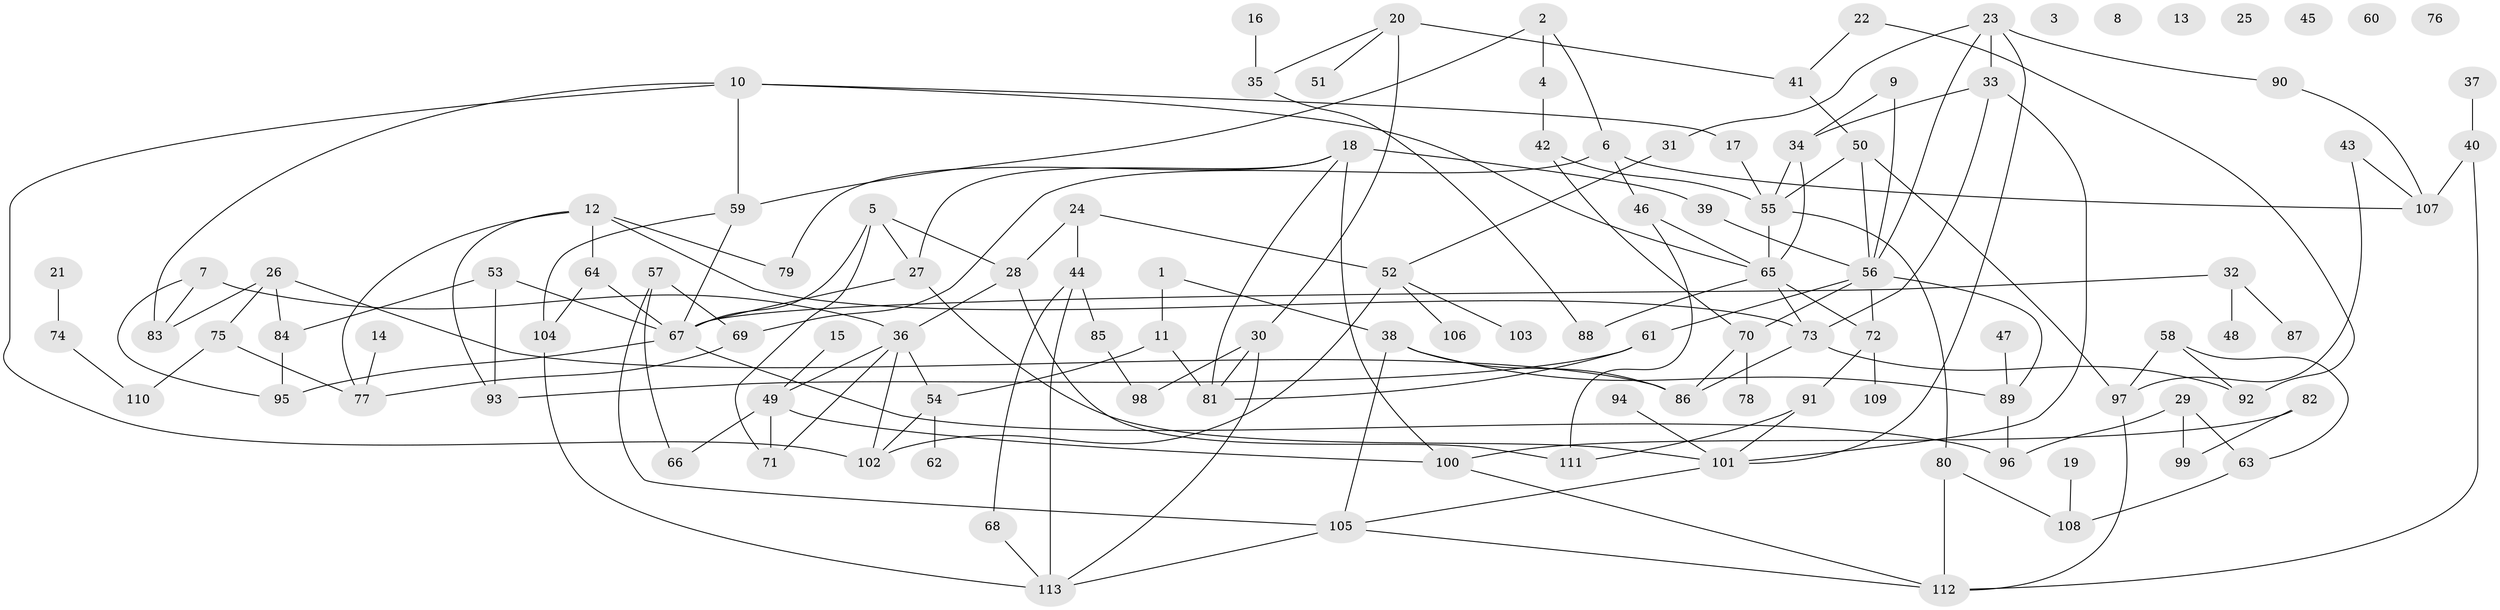 // Generated by graph-tools (version 1.1) at 2025/00/03/09/25 03:00:44]
// undirected, 113 vertices, 167 edges
graph export_dot {
graph [start="1"]
  node [color=gray90,style=filled];
  1;
  2;
  3;
  4;
  5;
  6;
  7;
  8;
  9;
  10;
  11;
  12;
  13;
  14;
  15;
  16;
  17;
  18;
  19;
  20;
  21;
  22;
  23;
  24;
  25;
  26;
  27;
  28;
  29;
  30;
  31;
  32;
  33;
  34;
  35;
  36;
  37;
  38;
  39;
  40;
  41;
  42;
  43;
  44;
  45;
  46;
  47;
  48;
  49;
  50;
  51;
  52;
  53;
  54;
  55;
  56;
  57;
  58;
  59;
  60;
  61;
  62;
  63;
  64;
  65;
  66;
  67;
  68;
  69;
  70;
  71;
  72;
  73;
  74;
  75;
  76;
  77;
  78;
  79;
  80;
  81;
  82;
  83;
  84;
  85;
  86;
  87;
  88;
  89;
  90;
  91;
  92;
  93;
  94;
  95;
  96;
  97;
  98;
  99;
  100;
  101;
  102;
  103;
  104;
  105;
  106;
  107;
  108;
  109;
  110;
  111;
  112;
  113;
  1 -- 11;
  1 -- 38;
  2 -- 4;
  2 -- 6;
  2 -- 59;
  4 -- 42;
  5 -- 27;
  5 -- 28;
  5 -- 67;
  5 -- 71;
  6 -- 46;
  6 -- 69;
  6 -- 107;
  7 -- 36;
  7 -- 83;
  7 -- 95;
  9 -- 34;
  9 -- 56;
  10 -- 17;
  10 -- 59;
  10 -- 65;
  10 -- 83;
  10 -- 102;
  11 -- 54;
  11 -- 81;
  12 -- 64;
  12 -- 73;
  12 -- 77;
  12 -- 79;
  12 -- 93;
  14 -- 77;
  15 -- 49;
  16 -- 35;
  17 -- 55;
  18 -- 27;
  18 -- 39;
  18 -- 79;
  18 -- 81;
  18 -- 100;
  19 -- 108;
  20 -- 30;
  20 -- 35;
  20 -- 41;
  20 -- 51;
  21 -- 74;
  22 -- 41;
  22 -- 92;
  23 -- 31;
  23 -- 33;
  23 -- 56;
  23 -- 90;
  23 -- 101;
  24 -- 28;
  24 -- 44;
  24 -- 52;
  26 -- 75;
  26 -- 83;
  26 -- 84;
  26 -- 86;
  27 -- 67;
  27 -- 101;
  28 -- 36;
  28 -- 111;
  29 -- 63;
  29 -- 96;
  29 -- 99;
  30 -- 81;
  30 -- 98;
  30 -- 113;
  31 -- 52;
  32 -- 48;
  32 -- 67;
  32 -- 87;
  33 -- 34;
  33 -- 73;
  33 -- 101;
  34 -- 55;
  34 -- 65;
  35 -- 88;
  36 -- 49;
  36 -- 54;
  36 -- 71;
  36 -- 102;
  37 -- 40;
  38 -- 86;
  38 -- 89;
  38 -- 105;
  39 -- 56;
  40 -- 107;
  40 -- 112;
  41 -- 50;
  42 -- 55;
  42 -- 70;
  43 -- 97;
  43 -- 107;
  44 -- 68;
  44 -- 85;
  44 -- 113;
  46 -- 65;
  46 -- 111;
  47 -- 89;
  49 -- 66;
  49 -- 71;
  49 -- 100;
  50 -- 55;
  50 -- 56;
  50 -- 97;
  52 -- 102;
  52 -- 103;
  52 -- 106;
  53 -- 67;
  53 -- 84;
  53 -- 93;
  54 -- 62;
  54 -- 102;
  55 -- 65;
  55 -- 80;
  56 -- 61;
  56 -- 70;
  56 -- 72;
  56 -- 89;
  57 -- 66;
  57 -- 69;
  57 -- 105;
  58 -- 63;
  58 -- 92;
  58 -- 97;
  59 -- 67;
  59 -- 104;
  61 -- 81;
  61 -- 93;
  63 -- 108;
  64 -- 67;
  64 -- 104;
  65 -- 72;
  65 -- 73;
  65 -- 88;
  67 -- 95;
  67 -- 96;
  68 -- 113;
  69 -- 77;
  70 -- 78;
  70 -- 86;
  72 -- 91;
  72 -- 109;
  73 -- 86;
  73 -- 92;
  74 -- 110;
  75 -- 77;
  75 -- 110;
  80 -- 108;
  80 -- 112;
  82 -- 99;
  82 -- 100;
  84 -- 95;
  85 -- 98;
  89 -- 96;
  90 -- 107;
  91 -- 101;
  91 -- 111;
  94 -- 101;
  97 -- 112;
  100 -- 112;
  101 -- 105;
  104 -- 113;
  105 -- 112;
  105 -- 113;
}
